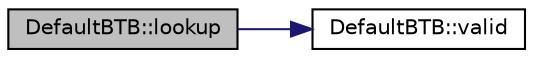 digraph G
{
  edge [fontname="Helvetica",fontsize="10",labelfontname="Helvetica",labelfontsize="10"];
  node [fontname="Helvetica",fontsize="10",shape=record];
  rankdir=LR;
  Node1 [label="DefaultBTB::lookup",height=0.2,width=0.4,color="black", fillcolor="grey75", style="filled" fontcolor="black"];
  Node1 -> Node2 [color="midnightblue",fontsize="10",style="solid"];
  Node2 [label="DefaultBTB::valid",height=0.2,width=0.4,color="black", fillcolor="white", style="filled",URL="$classDefaultBTB.html#aaa68fd09a8bfbce33ad7be0d5b872953"];
}
